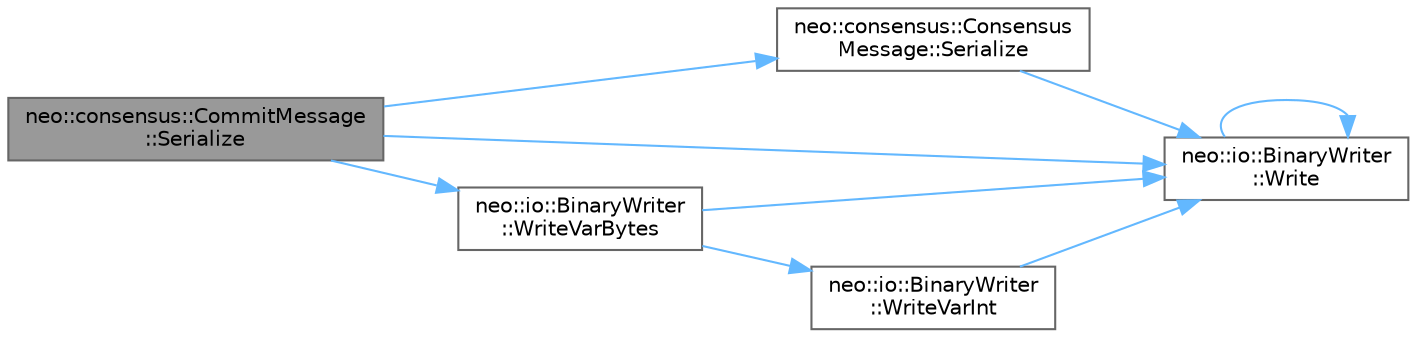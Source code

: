 digraph "neo::consensus::CommitMessage::Serialize"
{
 // LATEX_PDF_SIZE
  bgcolor="transparent";
  edge [fontname=Helvetica,fontsize=10,labelfontname=Helvetica,labelfontsize=10];
  node [fontname=Helvetica,fontsize=10,shape=box,height=0.2,width=0.4];
  rankdir="LR";
  Node1 [id="Node000001",label="neo::consensus::CommitMessage\l::Serialize",height=0.2,width=0.4,color="gray40", fillcolor="grey60", style="filled", fontcolor="black",tooltip="Serializes the object to a binary writer."];
  Node1 -> Node2 [id="edge9_Node000001_Node000002",color="steelblue1",style="solid",tooltip=" "];
  Node2 [id="Node000002",label="neo::consensus::Consensus\lMessage::Serialize",height=0.2,width=0.4,color="grey40", fillcolor="white", style="filled",URL="$classneo_1_1consensus_1_1_consensus_message.html#a4cc52b2b35b33b1dd13c5584c9ae50aa",tooltip="Serializes the object to a binary writer."];
  Node2 -> Node3 [id="edge10_Node000002_Node000003",color="steelblue1",style="solid",tooltip=" "];
  Node3 [id="Node000003",label="neo::io::BinaryWriter\l::Write",height=0.2,width=0.4,color="grey40", fillcolor="white", style="filled",URL="$classneo_1_1io_1_1_binary_writer.html#ac50767ade20a9099ba7e6b6ed684ef45",tooltip="Writes a boolean value to the stream."];
  Node3 -> Node3 [id="edge11_Node000003_Node000003",color="steelblue1",style="solid",tooltip=" "];
  Node1 -> Node3 [id="edge12_Node000001_Node000003",color="steelblue1",style="solid",tooltip=" "];
  Node1 -> Node4 [id="edge13_Node000001_Node000004",color="steelblue1",style="solid",tooltip=" "];
  Node4 [id="Node000004",label="neo::io::BinaryWriter\l::WriteVarBytes",height=0.2,width=0.4,color="grey40", fillcolor="white", style="filled",URL="$classneo_1_1io_1_1_binary_writer.html#ace5e14a07bea5e53bc025433e531853d",tooltip="Writes a variable-length byte array to the stream."];
  Node4 -> Node3 [id="edge14_Node000004_Node000003",color="steelblue1",style="solid",tooltip=" "];
  Node4 -> Node5 [id="edge15_Node000004_Node000005",color="steelblue1",style="solid",tooltip=" "];
  Node5 [id="Node000005",label="neo::io::BinaryWriter\l::WriteVarInt",height=0.2,width=0.4,color="grey40", fillcolor="white", style="filled",URL="$classneo_1_1io_1_1_binary_writer.html#a39fc5781e0d7a018ac8a1d86fea0cd4e",tooltip="Writes a variable-length integer to the stream."];
  Node5 -> Node3 [id="edge16_Node000005_Node000003",color="steelblue1",style="solid",tooltip=" "];
}

